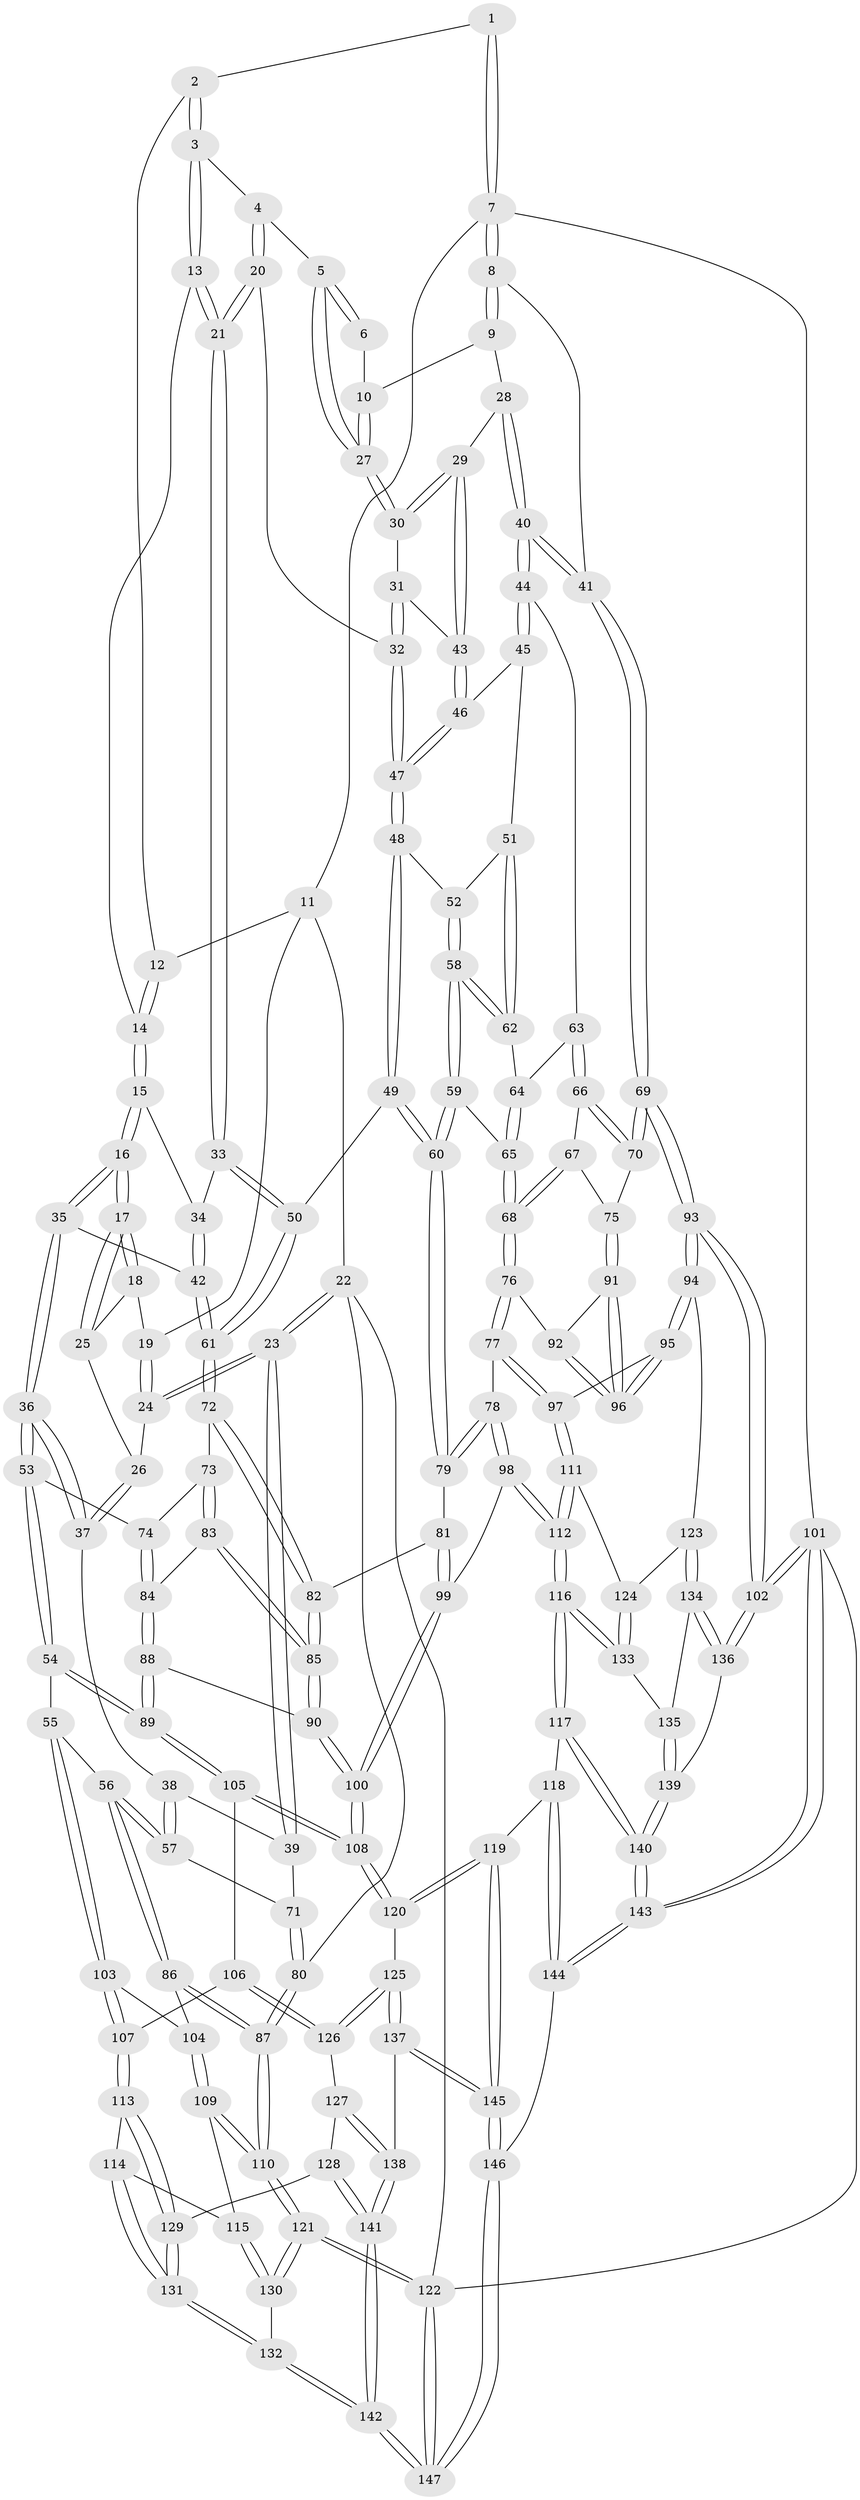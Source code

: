 // Generated by graph-tools (version 1.1) at 2025/03/03/09/25 03:03:20]
// undirected, 147 vertices, 364 edges
graph export_dot {
graph [start="1"]
  node [color=gray90,style=filled];
  1 [pos="+0.9449118171364047+0"];
  2 [pos="+0.6686278886650385+0"];
  3 [pos="+0.6692835068066006+0.04558322147427241"];
  4 [pos="+0.7183264669432738+0.0969727470249315"];
  5 [pos="+0.7815075849663806+0.13410537670401299"];
  6 [pos="+0.9319298671063236+0"];
  7 [pos="+1+0"];
  8 [pos="+1+0.21086193445711593"];
  9 [pos="+0.9041950376017344+0.12722649806301728"];
  10 [pos="+0.8950174412790181+0.1198556178836101"];
  11 [pos="+0.2323100990692479+0"];
  12 [pos="+0.39728630527919717+0"];
  13 [pos="+0.5496244349137327+0.16094004404640513"];
  14 [pos="+0.44983790440240834+0.15949145977321882"];
  15 [pos="+0.4090048083085756+0.2025503971251074"];
  16 [pos="+0.38398814243356266+0.2174796530344304"];
  17 [pos="+0.3685212628459213+0.21036525443034637"];
  18 [pos="+0.2526635217643429+0.11734224666343071"];
  19 [pos="+0.180535059532929+0.0466052132672369"];
  20 [pos="+0.651306392949082+0.28402110162983435"];
  21 [pos="+0.6493375002254037+0.28413931277790966"];
  22 [pos="+0+0.2616910556034982"];
  23 [pos="+0+0.2596259056794497"];
  24 [pos="+0.05729629954297087+0.1834698833036543"];
  25 [pos="+0.20692338691588866+0.23969410488105458"];
  26 [pos="+0.17667805477049126+0.2514724335678912"];
  27 [pos="+0.7933403037765651+0.14467483587840002"];
  28 [pos="+0.9055676984678231+0.26731466824802924"];
  29 [pos="+0.8661985679349122+0.2861093386979411"];
  30 [pos="+0.7892817886309369+0.19144420042991206"];
  31 [pos="+0.7010811281489865+0.2752584454529154"];
  32 [pos="+0.6789684511400648+0.28886582916193054"];
  33 [pos="+0.5916793733800383+0.3522758257035223"];
  34 [pos="+0.47245730434212396+0.2660216541625657"];
  35 [pos="+0.34273625433436317+0.3710089298721778"];
  36 [pos="+0.3149655099203281+0.3977941076172934"];
  37 [pos="+0.22102934028257354+0.34469214203211923"];
  38 [pos="+0.15531503365701144+0.35802410911761073"];
  39 [pos="+0+0.2961001585415477"];
  40 [pos="+1+0.2985336821925245"];
  41 [pos="+1+0.2934781684368573"];
  42 [pos="+0.5188629880447101+0.41865210560578836"];
  43 [pos="+0.8612991617134135+0.296198603447241"];
  44 [pos="+0.9041768164601781+0.39425200562052526"];
  45 [pos="+0.863817650997443+0.3344942213575042"];
  46 [pos="+0.8594753150371198+0.30397203998699807"];
  47 [pos="+0.7329536693097235+0.3524893092876591"];
  48 [pos="+0.7401594236262041+0.3775540365476287"];
  49 [pos="+0.654520762728218+0.45899361037667913"];
  50 [pos="+0.5647310523376169+0.4228784121607526"];
  51 [pos="+0.7968013875690535+0.40250774180957183"];
  52 [pos="+0.7405490263539186+0.3779246611954894"];
  53 [pos="+0.3048457224420925+0.43667742006221627"];
  54 [pos="+0.30479422511647347+0.4367720740653527"];
  55 [pos="+0.1928354034730186+0.5246676410992852"];
  56 [pos="+0.150618521861197+0.511583199949184"];
  57 [pos="+0.12612907012890984+0.47705435135994717"];
  58 [pos="+0.7459257506567393+0.46598660363111993"];
  59 [pos="+0.7381472972543942+0.4827173289676848"];
  60 [pos="+0.6975758517082307+0.5101075211532031"];
  61 [pos="+0.5511376785807841+0.43136348788335177"];
  62 [pos="+0.8131310813968354+0.4332620842123024"];
  63 [pos="+0.8938250166195923+0.439124920041708"];
  64 [pos="+0.8164255954305941+0.436143162508149"];
  65 [pos="+0.8062955968631159+0.496573467497267"];
  66 [pos="+0.9019898705199344+0.45710422308845394"];
  67 [pos="+0.9005228576519962+0.47234317762062666"];
  68 [pos="+0.8275332955233393+0.5365476718521104"];
  69 [pos="+1+0.3971280171239485"];
  70 [pos="+1+0.45482912532792213"];
  71 [pos="+0.1099184322360515+0.4633351960257706"];
  72 [pos="+0.5463646837955846+0.4496348029199326"];
  73 [pos="+0.5413785196898131+0.4532279523529034"];
  74 [pos="+0.44256674828098+0.5145424017452362"];
  75 [pos="+0.9373573088365413+0.5332842217259268"];
  76 [pos="+0.8266431540247827+0.5421104682592698"];
  77 [pos="+0.7914428676065891+0.6113764213952837"];
  78 [pos="+0.7639242556162825+0.6126399154737779"];
  79 [pos="+0.6996933577401252+0.5448434429577074"];
  80 [pos="+0+0.5601571560807201"];
  81 [pos="+0.6296783443773775+0.5751220367059849"];
  82 [pos="+0.5602062516159483+0.5559367448593983"];
  83 [pos="+0.4763915085351025+0.5466887579386411"];
  84 [pos="+0.44385620053750263+0.5445427277716327"];
  85 [pos="+0.538885267386029+0.5857641722418122"];
  86 [pos="+0.005982962255952288+0.5824783550173995"];
  87 [pos="+0+0.6078167218096614"];
  88 [pos="+0.4209354850340544+0.6030993013319177"];
  89 [pos="+0.38471400615250034+0.6225106135689902"];
  90 [pos="+0.5279765643789307+0.6094381349215007"];
  91 [pos="+0.9374404220532256+0.5343047191725449"];
  92 [pos="+0.8468547517336441+0.5451352905921334"];
  93 [pos="+1+0.7192440784097827"];
  94 [pos="+1+0.6728047372422656"];
  95 [pos="+0.9830955447587931+0.6584349138098725"];
  96 [pos="+0.949191680267645+0.5811864591542918"];
  97 [pos="+0.8573850538768618+0.6588146412437023"];
  98 [pos="+0.7090774986701013+0.6792800594955871"];
  99 [pos="+0.6325133792435325+0.6465106507714713"];
  100 [pos="+0.5478089271635402+0.6851630190925717"];
  101 [pos="+1+1"];
  102 [pos="+1+1"];
  103 [pos="+0.20714206326467696+0.6212751579915909"];
  104 [pos="+0.11342998100611039+0.6548128692421946"];
  105 [pos="+0.3593257880967918+0.6817267073806101"];
  106 [pos="+0.33907850261178757+0.6900934503031829"];
  107 [pos="+0.2524418693217415+0.6876462781696189"];
  108 [pos="+0.5256086846086491+0.7736454246949275"];
  109 [pos="+0.09364357731131749+0.6907619000598301"];
  110 [pos="+0+0.6288875680518191"];
  111 [pos="+0.8232312786059549+0.7525799456435182"];
  112 [pos="+0.697144546959025+0.7713242295082738"];
  113 [pos="+0.22222922114243562+0.7370361773611399"];
  114 [pos="+0.1256479250329572+0.7566639259673085"];
  115 [pos="+0.10156822891241797+0.7556634102373316"];
  116 [pos="+0.6713322096045968+0.8083335804909653"];
  117 [pos="+0.634607305460639+0.8309061178214046"];
  118 [pos="+0.5899312973962522+0.8309848406497115"];
  119 [pos="+0.547911720829958+0.8245478814349972"];
  120 [pos="+0.5468327505817672+0.8238462290170444"];
  121 [pos="+0+0.9069419232478056"];
  122 [pos="+0+1"];
  123 [pos="+0.8659845852168426+0.8117074344987576"];
  124 [pos="+0.8593551118519333+0.8081580777149668"];
  125 [pos="+0.4623441420554442+0.8589418412097162"];
  126 [pos="+0.34723246584171724+0.8223127282128148"];
  127 [pos="+0.31697657866074797+0.8501108093461816"];
  128 [pos="+0.23145738783379033+0.8536061849732753"];
  129 [pos="+0.23071396319402396+0.853128553257792"];
  130 [pos="+0+0.8771878644900772"];
  131 [pos="+0.16168297667780815+0.8817332752559343"];
  132 [pos="+0.12209855272638487+0.9082839197455808"];
  133 [pos="+0.774065410272998+0.8498311449263415"];
  134 [pos="+0.8931570444149475+0.859413510012608"];
  135 [pos="+0.7933787811933263+0.8849310030309906"];
  136 [pos="+0.9376294595206958+0.9076246444228057"];
  137 [pos="+0.40895663545953664+0.9193319356870105"];
  138 [pos="+0.36383274743273847+0.9491450967998856"];
  139 [pos="+0.794704971556516+0.9069768384872602"];
  140 [pos="+0.7512104240869725+1"];
  141 [pos="+0.3053678166499836+1"];
  142 [pos="+0.28158925287260184+1"];
  143 [pos="+0.8095466944986448+1"];
  144 [pos="+0.6484929391261212+1"];
  145 [pos="+0.5114104654226648+1"];
  146 [pos="+0.5106489645698296+1"];
  147 [pos="+0.2873023621407738+1"];
  1 -- 2;
  1 -- 7;
  1 -- 7;
  2 -- 3;
  2 -- 3;
  2 -- 12;
  3 -- 4;
  3 -- 13;
  3 -- 13;
  4 -- 5;
  4 -- 20;
  4 -- 20;
  5 -- 6;
  5 -- 6;
  5 -- 27;
  5 -- 27;
  6 -- 10;
  7 -- 8;
  7 -- 8;
  7 -- 11;
  7 -- 101;
  8 -- 9;
  8 -- 9;
  8 -- 41;
  9 -- 10;
  9 -- 28;
  10 -- 27;
  10 -- 27;
  11 -- 12;
  11 -- 19;
  11 -- 22;
  12 -- 14;
  12 -- 14;
  13 -- 14;
  13 -- 21;
  13 -- 21;
  14 -- 15;
  14 -- 15;
  15 -- 16;
  15 -- 16;
  15 -- 34;
  16 -- 17;
  16 -- 17;
  16 -- 35;
  16 -- 35;
  17 -- 18;
  17 -- 18;
  17 -- 25;
  17 -- 25;
  18 -- 19;
  18 -- 25;
  19 -- 24;
  19 -- 24;
  20 -- 21;
  20 -- 21;
  20 -- 32;
  21 -- 33;
  21 -- 33;
  22 -- 23;
  22 -- 23;
  22 -- 80;
  22 -- 122;
  23 -- 24;
  23 -- 24;
  23 -- 39;
  23 -- 39;
  24 -- 26;
  25 -- 26;
  26 -- 37;
  26 -- 37;
  27 -- 30;
  27 -- 30;
  28 -- 29;
  28 -- 40;
  28 -- 40;
  29 -- 30;
  29 -- 30;
  29 -- 43;
  29 -- 43;
  30 -- 31;
  31 -- 32;
  31 -- 32;
  31 -- 43;
  32 -- 47;
  32 -- 47;
  33 -- 34;
  33 -- 50;
  33 -- 50;
  34 -- 42;
  34 -- 42;
  35 -- 36;
  35 -- 36;
  35 -- 42;
  36 -- 37;
  36 -- 37;
  36 -- 53;
  36 -- 53;
  37 -- 38;
  38 -- 39;
  38 -- 57;
  38 -- 57;
  39 -- 71;
  40 -- 41;
  40 -- 41;
  40 -- 44;
  40 -- 44;
  41 -- 69;
  41 -- 69;
  42 -- 61;
  42 -- 61;
  43 -- 46;
  43 -- 46;
  44 -- 45;
  44 -- 45;
  44 -- 63;
  45 -- 46;
  45 -- 51;
  46 -- 47;
  46 -- 47;
  47 -- 48;
  47 -- 48;
  48 -- 49;
  48 -- 49;
  48 -- 52;
  49 -- 50;
  49 -- 60;
  49 -- 60;
  50 -- 61;
  50 -- 61;
  51 -- 52;
  51 -- 62;
  51 -- 62;
  52 -- 58;
  52 -- 58;
  53 -- 54;
  53 -- 54;
  53 -- 74;
  54 -- 55;
  54 -- 89;
  54 -- 89;
  55 -- 56;
  55 -- 103;
  55 -- 103;
  56 -- 57;
  56 -- 57;
  56 -- 86;
  56 -- 86;
  57 -- 71;
  58 -- 59;
  58 -- 59;
  58 -- 62;
  58 -- 62;
  59 -- 60;
  59 -- 60;
  59 -- 65;
  60 -- 79;
  60 -- 79;
  61 -- 72;
  61 -- 72;
  62 -- 64;
  63 -- 64;
  63 -- 66;
  63 -- 66;
  64 -- 65;
  64 -- 65;
  65 -- 68;
  65 -- 68;
  66 -- 67;
  66 -- 70;
  66 -- 70;
  67 -- 68;
  67 -- 68;
  67 -- 75;
  68 -- 76;
  68 -- 76;
  69 -- 70;
  69 -- 70;
  69 -- 93;
  69 -- 93;
  70 -- 75;
  71 -- 80;
  71 -- 80;
  72 -- 73;
  72 -- 82;
  72 -- 82;
  73 -- 74;
  73 -- 83;
  73 -- 83;
  74 -- 84;
  74 -- 84;
  75 -- 91;
  75 -- 91;
  76 -- 77;
  76 -- 77;
  76 -- 92;
  77 -- 78;
  77 -- 97;
  77 -- 97;
  78 -- 79;
  78 -- 79;
  78 -- 98;
  78 -- 98;
  79 -- 81;
  80 -- 87;
  80 -- 87;
  81 -- 82;
  81 -- 99;
  81 -- 99;
  82 -- 85;
  82 -- 85;
  83 -- 84;
  83 -- 85;
  83 -- 85;
  84 -- 88;
  84 -- 88;
  85 -- 90;
  85 -- 90;
  86 -- 87;
  86 -- 87;
  86 -- 104;
  87 -- 110;
  87 -- 110;
  88 -- 89;
  88 -- 89;
  88 -- 90;
  89 -- 105;
  89 -- 105;
  90 -- 100;
  90 -- 100;
  91 -- 92;
  91 -- 96;
  91 -- 96;
  92 -- 96;
  92 -- 96;
  93 -- 94;
  93 -- 94;
  93 -- 102;
  93 -- 102;
  94 -- 95;
  94 -- 95;
  94 -- 123;
  95 -- 96;
  95 -- 96;
  95 -- 97;
  97 -- 111;
  97 -- 111;
  98 -- 99;
  98 -- 112;
  98 -- 112;
  99 -- 100;
  99 -- 100;
  100 -- 108;
  100 -- 108;
  101 -- 102;
  101 -- 102;
  101 -- 143;
  101 -- 143;
  101 -- 122;
  102 -- 136;
  102 -- 136;
  103 -- 104;
  103 -- 107;
  103 -- 107;
  104 -- 109;
  104 -- 109;
  105 -- 106;
  105 -- 108;
  105 -- 108;
  106 -- 107;
  106 -- 126;
  106 -- 126;
  107 -- 113;
  107 -- 113;
  108 -- 120;
  108 -- 120;
  109 -- 110;
  109 -- 110;
  109 -- 115;
  110 -- 121;
  110 -- 121;
  111 -- 112;
  111 -- 112;
  111 -- 124;
  112 -- 116;
  112 -- 116;
  113 -- 114;
  113 -- 129;
  113 -- 129;
  114 -- 115;
  114 -- 131;
  114 -- 131;
  115 -- 130;
  115 -- 130;
  116 -- 117;
  116 -- 117;
  116 -- 133;
  116 -- 133;
  117 -- 118;
  117 -- 140;
  117 -- 140;
  118 -- 119;
  118 -- 144;
  118 -- 144;
  119 -- 120;
  119 -- 120;
  119 -- 145;
  119 -- 145;
  120 -- 125;
  121 -- 122;
  121 -- 122;
  121 -- 130;
  121 -- 130;
  122 -- 147;
  122 -- 147;
  123 -- 124;
  123 -- 134;
  123 -- 134;
  124 -- 133;
  124 -- 133;
  125 -- 126;
  125 -- 126;
  125 -- 137;
  125 -- 137;
  126 -- 127;
  127 -- 128;
  127 -- 138;
  127 -- 138;
  128 -- 129;
  128 -- 141;
  128 -- 141;
  129 -- 131;
  129 -- 131;
  130 -- 132;
  131 -- 132;
  131 -- 132;
  132 -- 142;
  132 -- 142;
  133 -- 135;
  134 -- 135;
  134 -- 136;
  134 -- 136;
  135 -- 139;
  135 -- 139;
  136 -- 139;
  137 -- 138;
  137 -- 145;
  137 -- 145;
  138 -- 141;
  138 -- 141;
  139 -- 140;
  139 -- 140;
  140 -- 143;
  140 -- 143;
  141 -- 142;
  141 -- 142;
  142 -- 147;
  142 -- 147;
  143 -- 144;
  143 -- 144;
  144 -- 146;
  145 -- 146;
  145 -- 146;
  146 -- 147;
  146 -- 147;
}
